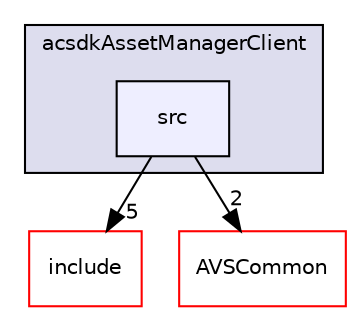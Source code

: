 digraph "/workplace/avs-device-sdk/capabilities/AssetManager/acsdkAssetManagerClient/src" {
  compound=true
  node [ fontsize="10", fontname="Helvetica"];
  edge [ labelfontsize="10", labelfontname="Helvetica"];
  subgraph clusterdir_059fdc4ec18b8aa0c1c2ebaeff88e291 {
    graph [ bgcolor="#ddddee", pencolor="black", label="acsdkAssetManagerClient" fontname="Helvetica", fontsize="10", URL="dir_059fdc4ec18b8aa0c1c2ebaeff88e291.html"]
  dir_5d72884950cba6382b42c2703ca2b5eb [shape=box, label="src", style="filled", fillcolor="#eeeeff", pencolor="black", URL="dir_5d72884950cba6382b42c2703ca2b5eb.html"];
  }
  dir_231cd7acf9d0755b03c8a46af9aaa1f5 [shape=box label="include" fillcolor="white" style="filled" color="red" URL="dir_231cd7acf9d0755b03c8a46af9aaa1f5.html"];
  dir_13e65effb2bde530b17b3d5eefcd0266 [shape=box label="AVSCommon" fillcolor="white" style="filled" color="red" URL="dir_13e65effb2bde530b17b3d5eefcd0266.html"];
  dir_5d72884950cba6382b42c2703ca2b5eb->dir_231cd7acf9d0755b03c8a46af9aaa1f5 [headlabel="5", labeldistance=1.5 headhref="dir_000305_000303.html"];
  dir_5d72884950cba6382b42c2703ca2b5eb->dir_13e65effb2bde530b17b3d5eefcd0266 [headlabel="2", labeldistance=1.5 headhref="dir_000305_000017.html"];
}
